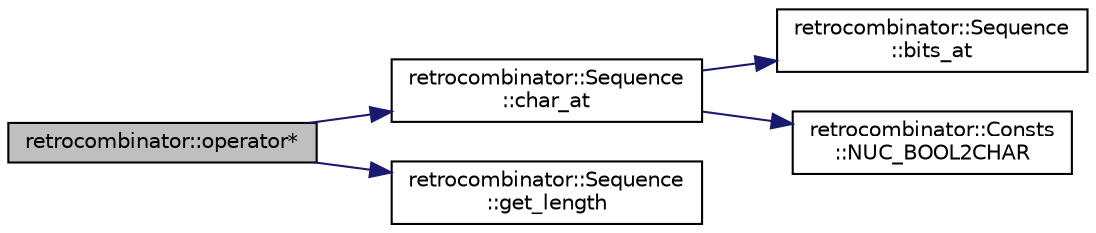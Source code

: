 digraph "retrocombinator::operator*"
{
 // LATEX_PDF_SIZE
  edge [fontname="Helvetica",fontsize="10",labelfontname="Helvetica",labelfontsize="10"];
  node [fontname="Helvetica",fontsize="10",shape=record];
  rankdir="LR";
  Node1 [label="retrocombinator::operator*",height=0.2,width=0.4,color="black", fillcolor="grey75", style="filled", fontcolor="black",tooltip=" "];
  Node1 -> Node2 [color="midnightblue",fontsize="10",style="solid",fontname="Helvetica"];
  Node2 [label="retrocombinator::Sequence\l::char_at",height=0.2,width=0.4,color="black", fillcolor="white", style="filled",URL="$classretrocombinator_1_1Sequence.html#a23c73a4ccfbe9baded2e99479e3ffb5e",tooltip="Returns the character for a base at a given position."];
  Node2 -> Node3 [color="midnightblue",fontsize="10",style="solid",fontname="Helvetica"];
  Node3 [label="retrocombinator::Sequence\l::bits_at",height=0.2,width=0.4,color="black", fillcolor="white", style="filled",URL="$classretrocombinator_1_1Sequence.html#a378e5aecc7fa4524cd90d352cfd651fe",tooltip="Returns the 2bit encoding for a base at a given position."];
  Node2 -> Node4 [color="midnightblue",fontsize="10",style="solid",fontname="Helvetica"];
  Node4 [label="retrocombinator::Consts\l::NUC_BOOL2CHAR",height=0.2,width=0.4,color="black", fillcolor="white", style="filled",URL="$namespaceretrocombinator_1_1Consts.html#af335f61cbdfff27175d7f41cd95d426d",tooltip="Returns the character of a nucleotide given its 2bit-encoding."];
  Node1 -> Node5 [color="midnightblue",fontsize="10",style="solid",fontname="Helvetica"];
  Node5 [label="retrocombinator::Sequence\l::get_length",height=0.2,width=0.4,color="black", fillcolor="white", style="filled",URL="$classretrocombinator_1_1Sequence.html#aeefc98943c08769af4ed9f73157d26d1",tooltip="Returns length of the sequence."];
}
